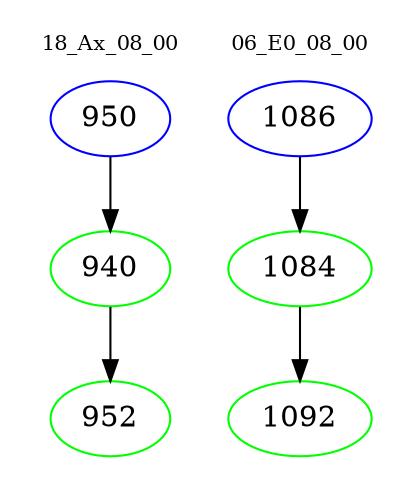 digraph{
subgraph cluster_0 {
color = white
label = "18_Ax_08_00";
fontsize=10;
T0_950 [label="950", color="blue"]
T0_950 -> T0_940 [color="black"]
T0_940 [label="940", color="green"]
T0_940 -> T0_952 [color="black"]
T0_952 [label="952", color="green"]
}
subgraph cluster_1 {
color = white
label = "06_E0_08_00";
fontsize=10;
T1_1086 [label="1086", color="blue"]
T1_1086 -> T1_1084 [color="black"]
T1_1084 [label="1084", color="green"]
T1_1084 -> T1_1092 [color="black"]
T1_1092 [label="1092", color="green"]
}
}
